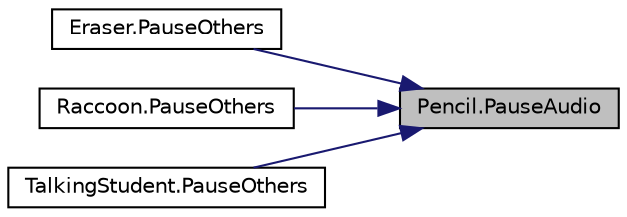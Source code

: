 digraph "Pencil.PauseAudio"
{
 // LATEX_PDF_SIZE
  edge [fontname="Helvetica",fontsize="10",labelfontname="Helvetica",labelfontsize="10"];
  node [fontname="Helvetica",fontsize="10",shape=record];
  rankdir="RL";
  Node1 [label="Pencil.PauseAudio",height=0.2,width=0.4,color="black", fillcolor="grey75", style="filled", fontcolor="black",tooltip=" "];
  Node1 -> Node2 [dir="back",color="midnightblue",fontsize="10",style="solid",fontname="Helvetica"];
  Node2 [label="Eraser.PauseOthers",height=0.2,width=0.4,color="black", fillcolor="white", style="filled",URL="$class_eraser.html#a10d7abe42a61251ac3ac4eab1cd2d29b",tooltip=" "];
  Node1 -> Node3 [dir="back",color="midnightblue",fontsize="10",style="solid",fontname="Helvetica"];
  Node3 [label="Raccoon.PauseOthers",height=0.2,width=0.4,color="black", fillcolor="white", style="filled",URL="$class_raccoon.html#ad96cfbea2889161c62dcc7dcd913e741",tooltip=" "];
  Node1 -> Node4 [dir="back",color="midnightblue",fontsize="10",style="solid",fontname="Helvetica"];
  Node4 [label="TalkingStudent.PauseOthers",height=0.2,width=0.4,color="black", fillcolor="white", style="filled",URL="$class_talking_student.html#a6cffe9304c0c4e91a1f5e9600c4b5b8a",tooltip=" "];
}
